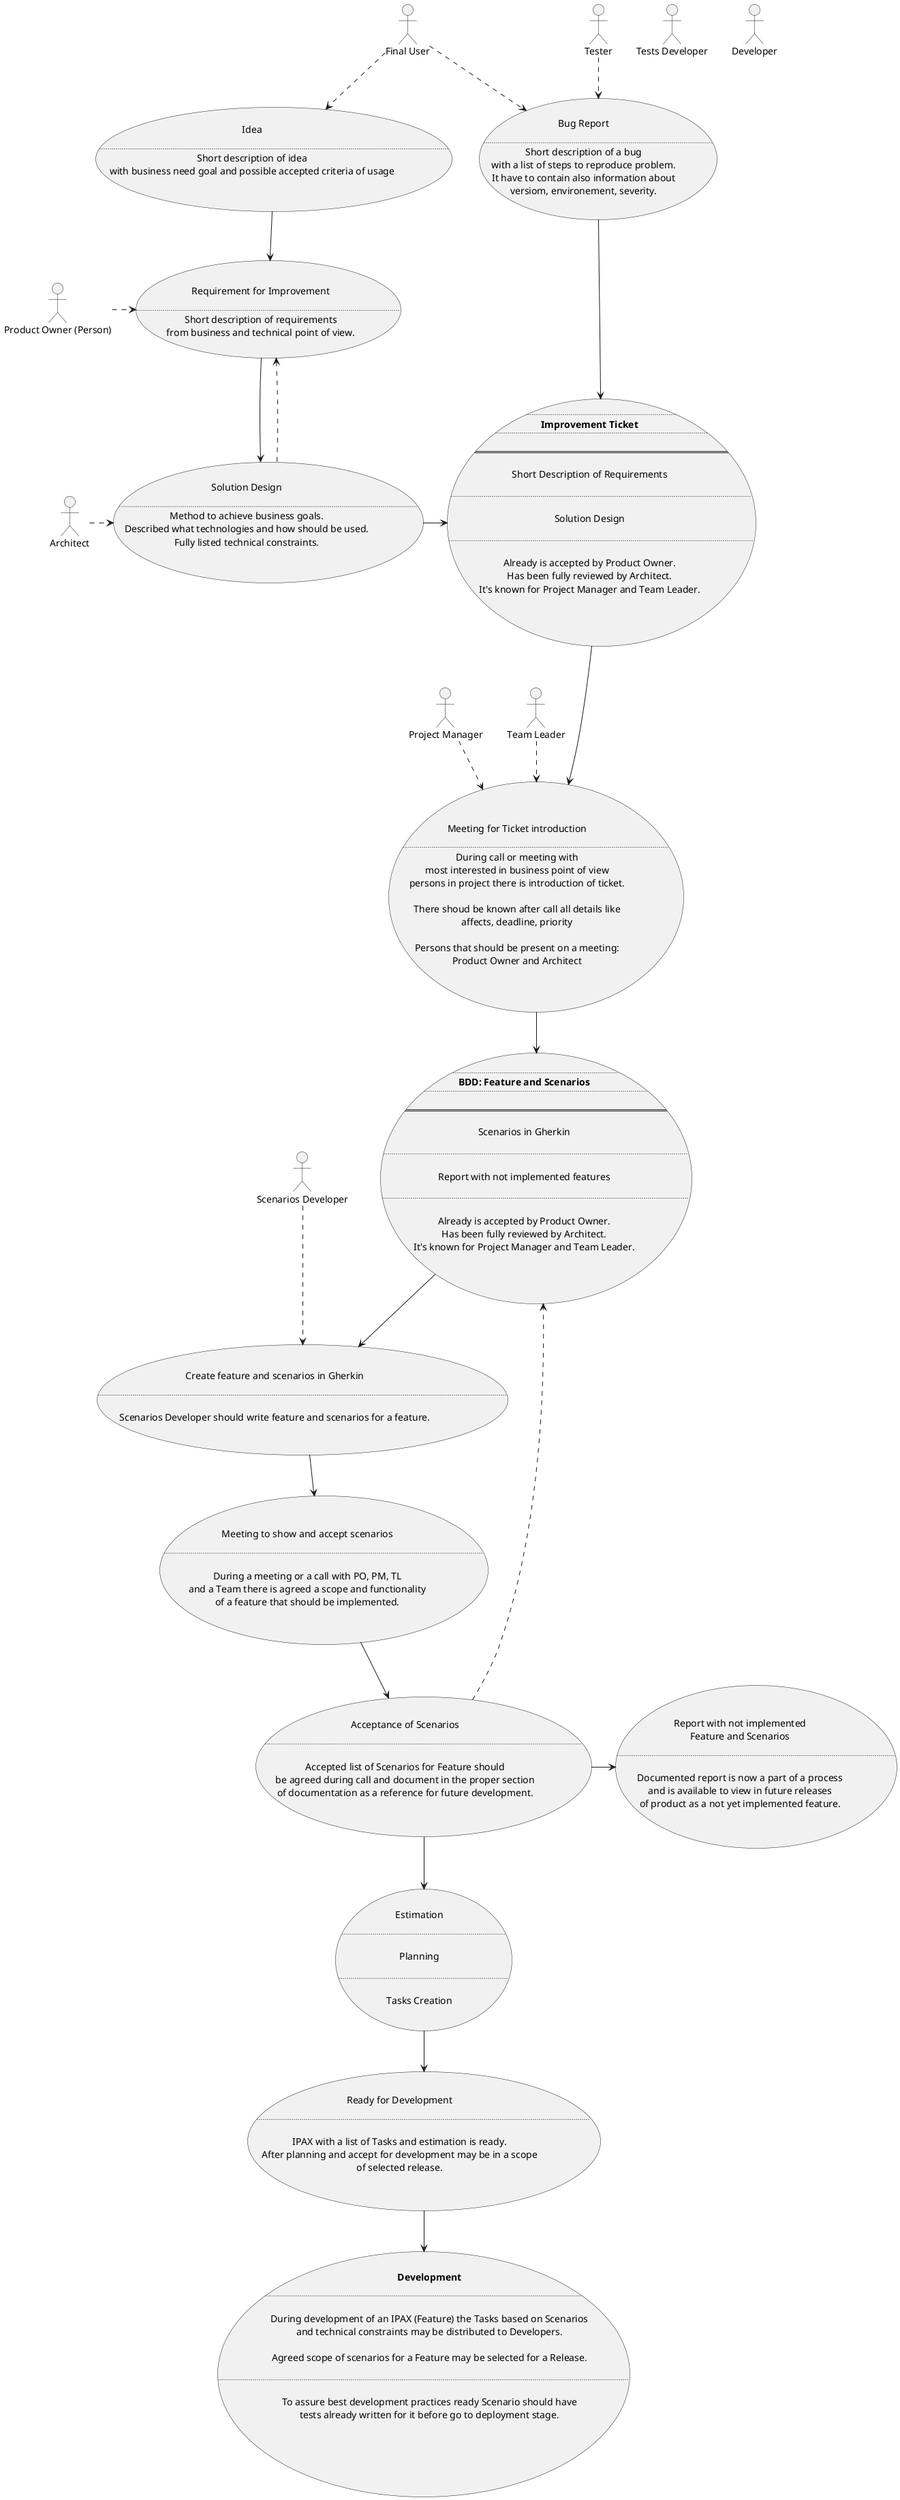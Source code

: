 @startuml

skinparam handwritten false

skinparam rectangle {
    roundCorner<<Concept>> 25
}

ProductOwner as "Product Owner (Person)"
FinalUser as "Final User"
ProjectManager as "Project Manager"
Architect as "Architect"
TeamLeader as "Team Leader"
Tester as "Tester"
TestDeveloper as "Tests Developer"
Developer as "Developer"
ScenarioDeveloper as "Scenarios Developer"

usecase BUG as "

Bug Report

..
Short description of a bug
with a list of steps to reproduce problem.
It have to contain also information about
versiom, environement, severity.
"

usecase IDEA as "

Idea

..
Short description of idea
with business need goal and possible accepted criteria of usage

"

usecase REQUIREMENT as "

Requirement for Improvement

..
Short description of requirements
from business and technical point of view.
"


usecase SOLUTION as "

Solution Design

..
Method to achieve business goals.
Described what technologies and how should be used.
Fully listed technical constraints.

"

usecase IPAX as "

..
<b>Improvement Ticket</b>
..

==

Short Description of Requirements

..

Solution Design

..

Already is accepted by Product Owner.
Has been fully reviewed by Architect.
It's known for Project Manager and Team Leader.

"


usecase CALL_INTRODUCE as "

Meeting for Ticket introduction

..
During call or meeting with
most interested in business point of view
persons in project there is introduction of ticket.

There shoud be known after call all details like
affects, deadline, priority

Persons that should be present on a meeting:
Product Owner and Architect

"


usecase BDD as "

..
<b>BDD: Feature and Scenarios</b>
..

==

Scenarios in Gherkin

..

Report with not implemented features

..

Already is accepted by Product Owner.
Has been fully reviewed by Architect.
It's known for Project Manager and Team Leader.

"
usecase CREATE_BDD as "

Create feature and scenarios in Gherkin

..

Scenarios Developer should write feature and scenarios for a feature.

"
usecase CALL_BDD as "

Meeting to show and accept scenarios

..

During a meeting or a call with PO, PM, TL
and a Team there is agreed a scope and functionality
of a feature that should be implemented.

"
usecase ACCEPT_BDD as "

Acceptance of Scenarios

..

Accepted list of Scenarios for Feature should
be agreed during call and document in the proper section
of documentation as a reference for future development.

"
usecase NOT_IMPLEMENTED_REPORT as "

Report with not implemented
Feature and Scenarios

..

Documented report is now a part of a process
and is available to view in future releases
of product as a not yet implemented feature.

"
usecase ESTIMATION as "

Estimation

..

Planning

..

Tasks Creation

"

usecase READY_FOR_DEVELOPMENT as "

Ready for Development

..

IPAX with a list of Tasks and estimation is ready.
After planning and accept for development may be in a scope
of selected release.

"
usecase TASK_CODE_DEVELOPMENT as "

<b>Development</b>

..

During development of an IPAX (Feature) the Tasks based on Scenarios
and technical constraints may be distributed to Developers.

Agreed scope of scenarios for a Feature may be selected for a Release.

..

To assure best development practices ready Scenario should have
tests already written for it before go to deployment stage.


"


FinalUser ..> IDEA
FinalUser ..> BUG
Tester ..> BUG
BUG --> IPAX

IDEA -->  REQUIREMENT

ProductOwner .> REQUIREMENT
Architect .> SOLUTION

REQUIREMENT --> SOLUTION
SOLUTION .> REQUIREMENT

SOLUTION -> IPAX

IPAX ---> CALL_INTRODUCE

ProjectManager ..> CALL_INTRODUCE
TeamLeader ..> CALL_INTRODUCE



CALL_INTRODUCE --> BDD



BDD --> CREATE_BDD
CREATE_BDD --> CALL_BDD

ScenarioDeveloper ..> CREATE_BDD

CALL_BDD --> ACCEPT_BDD
ACCEPT_BDD ..> BDD


ACCEPT_BDD -> NOT_IMPLEMENTED_REPORT




ACCEPT_BDD --> ESTIMATION



ESTIMATION --> READY_FOR_DEVELOPMENT

READY_FOR_DEVELOPMENT --> TASK_CODE_DEVELOPMENT





@enduml